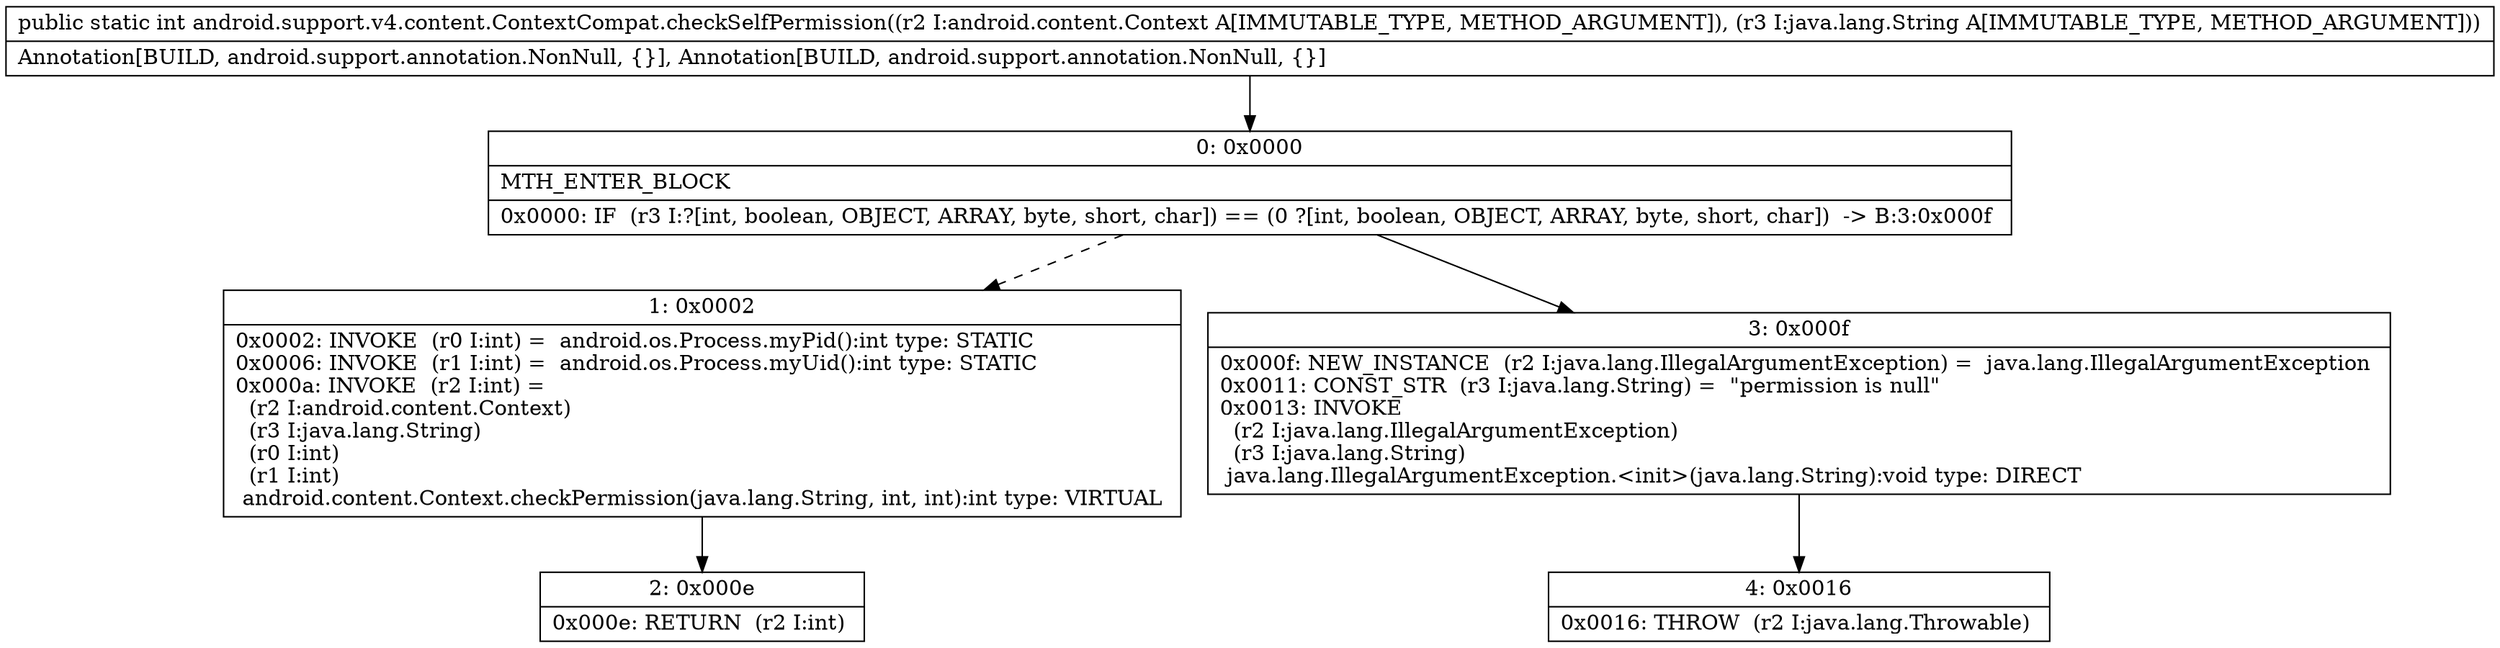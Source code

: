 digraph "CFG forandroid.support.v4.content.ContextCompat.checkSelfPermission(Landroid\/content\/Context;Ljava\/lang\/String;)I" {
Node_0 [shape=record,label="{0\:\ 0x0000|MTH_ENTER_BLOCK\l|0x0000: IF  (r3 I:?[int, boolean, OBJECT, ARRAY, byte, short, char]) == (0 ?[int, boolean, OBJECT, ARRAY, byte, short, char])  \-\> B:3:0x000f \l}"];
Node_1 [shape=record,label="{1\:\ 0x0002|0x0002: INVOKE  (r0 I:int) =  android.os.Process.myPid():int type: STATIC \l0x0006: INVOKE  (r1 I:int) =  android.os.Process.myUid():int type: STATIC \l0x000a: INVOKE  (r2 I:int) = \l  (r2 I:android.content.Context)\l  (r3 I:java.lang.String)\l  (r0 I:int)\l  (r1 I:int)\l android.content.Context.checkPermission(java.lang.String, int, int):int type: VIRTUAL \l}"];
Node_2 [shape=record,label="{2\:\ 0x000e|0x000e: RETURN  (r2 I:int) \l}"];
Node_3 [shape=record,label="{3\:\ 0x000f|0x000f: NEW_INSTANCE  (r2 I:java.lang.IllegalArgumentException) =  java.lang.IllegalArgumentException \l0x0011: CONST_STR  (r3 I:java.lang.String) =  \"permission is null\" \l0x0013: INVOKE  \l  (r2 I:java.lang.IllegalArgumentException)\l  (r3 I:java.lang.String)\l java.lang.IllegalArgumentException.\<init\>(java.lang.String):void type: DIRECT \l}"];
Node_4 [shape=record,label="{4\:\ 0x0016|0x0016: THROW  (r2 I:java.lang.Throwable) \l}"];
MethodNode[shape=record,label="{public static int android.support.v4.content.ContextCompat.checkSelfPermission((r2 I:android.content.Context A[IMMUTABLE_TYPE, METHOD_ARGUMENT]), (r3 I:java.lang.String A[IMMUTABLE_TYPE, METHOD_ARGUMENT]))  | Annotation[BUILD, android.support.annotation.NonNull, \{\}], Annotation[BUILD, android.support.annotation.NonNull, \{\}]\l}"];
MethodNode -> Node_0;
Node_0 -> Node_1[style=dashed];
Node_0 -> Node_3;
Node_1 -> Node_2;
Node_3 -> Node_4;
}

